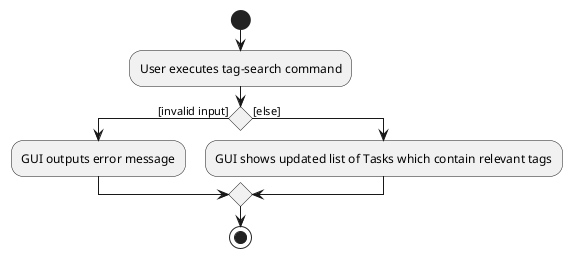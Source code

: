 @startuml
start
:User executes tag-search command;

'Since the beta syntax does not support placing the condition outside the
'diamond we place it as the true branch instead.

if () then ([invalid input])
    :GUI outputs error message;
else ([else])
    :GUI shows updated list of Tasks which contain relevant tags;
endif
stop
@enduml